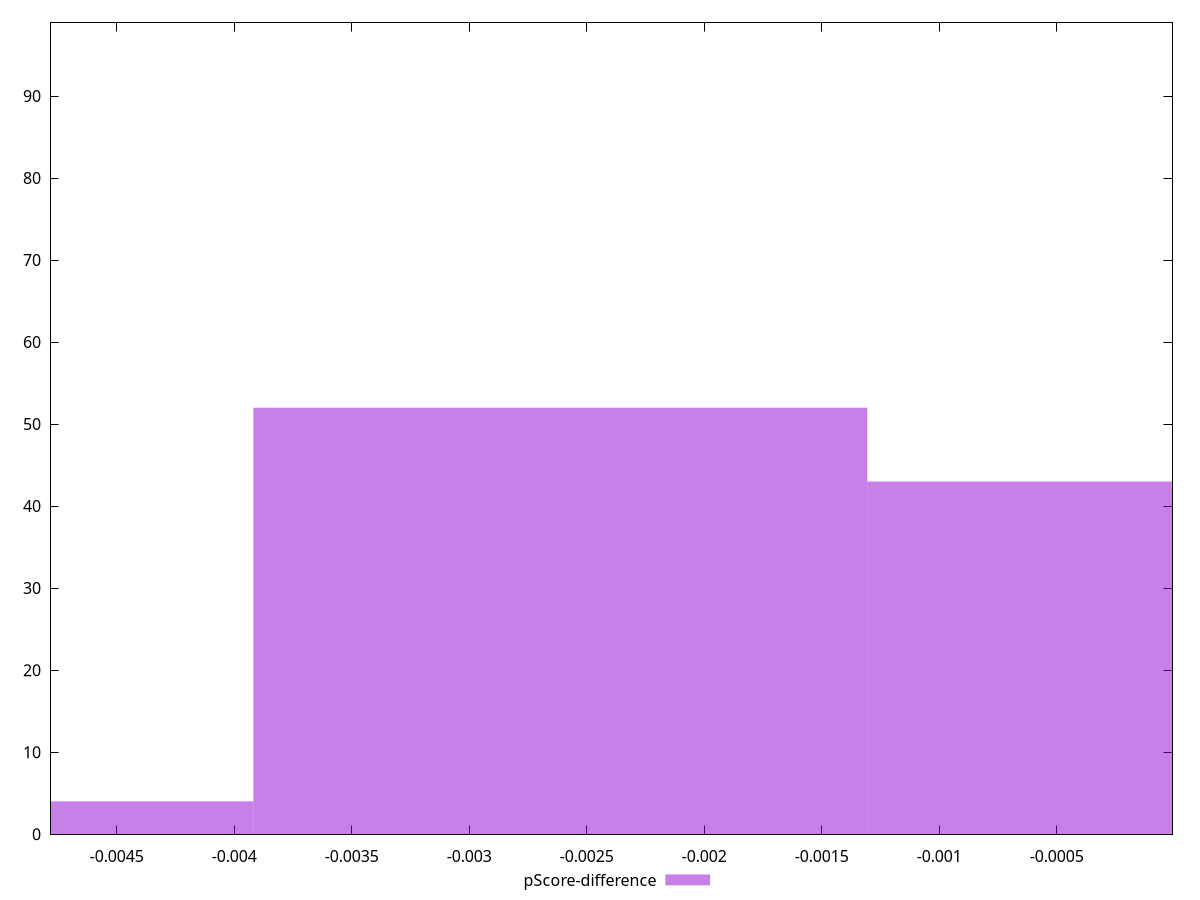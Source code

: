 reset

$pScoreDifference <<EOF
-0.002612714570286922 52
0 43
-0.005225429140573844 4
EOF

set key outside below
set boxwidth 0.002612714570286922
set xrange [-0.004784518103367885:-0.000007647703967883501]
set yrange [0:99]
set trange [0:99]
set style fill transparent solid 0.5 noborder
set terminal svg size 640, 490 enhanced background rgb 'white'
set output "reports/report_00027_2021-02-24T12-40-31.850Z/cumulative-layout-shift/samples/card/pScore-difference/histogram.svg"

plot $pScoreDifference title "pScore-difference" with boxes

reset
